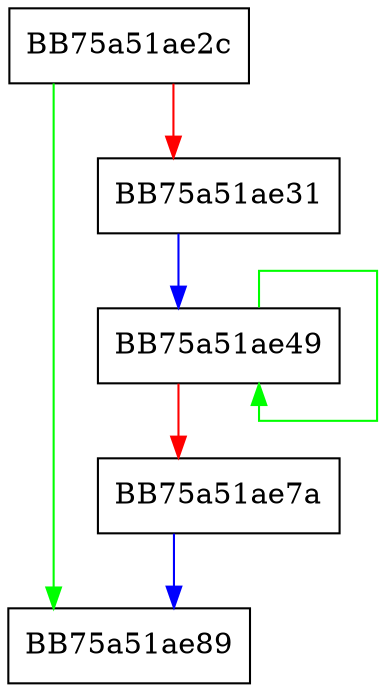 digraph AddLuaConstants {
  node [shape="box"];
  graph [splines=ortho];
  BB75a51ae2c -> BB75a51ae89 [color="green"];
  BB75a51ae2c -> BB75a51ae31 [color="red"];
  BB75a51ae31 -> BB75a51ae49 [color="blue"];
  BB75a51ae49 -> BB75a51ae49 [color="green"];
  BB75a51ae49 -> BB75a51ae7a [color="red"];
  BB75a51ae7a -> BB75a51ae89 [color="blue"];
}